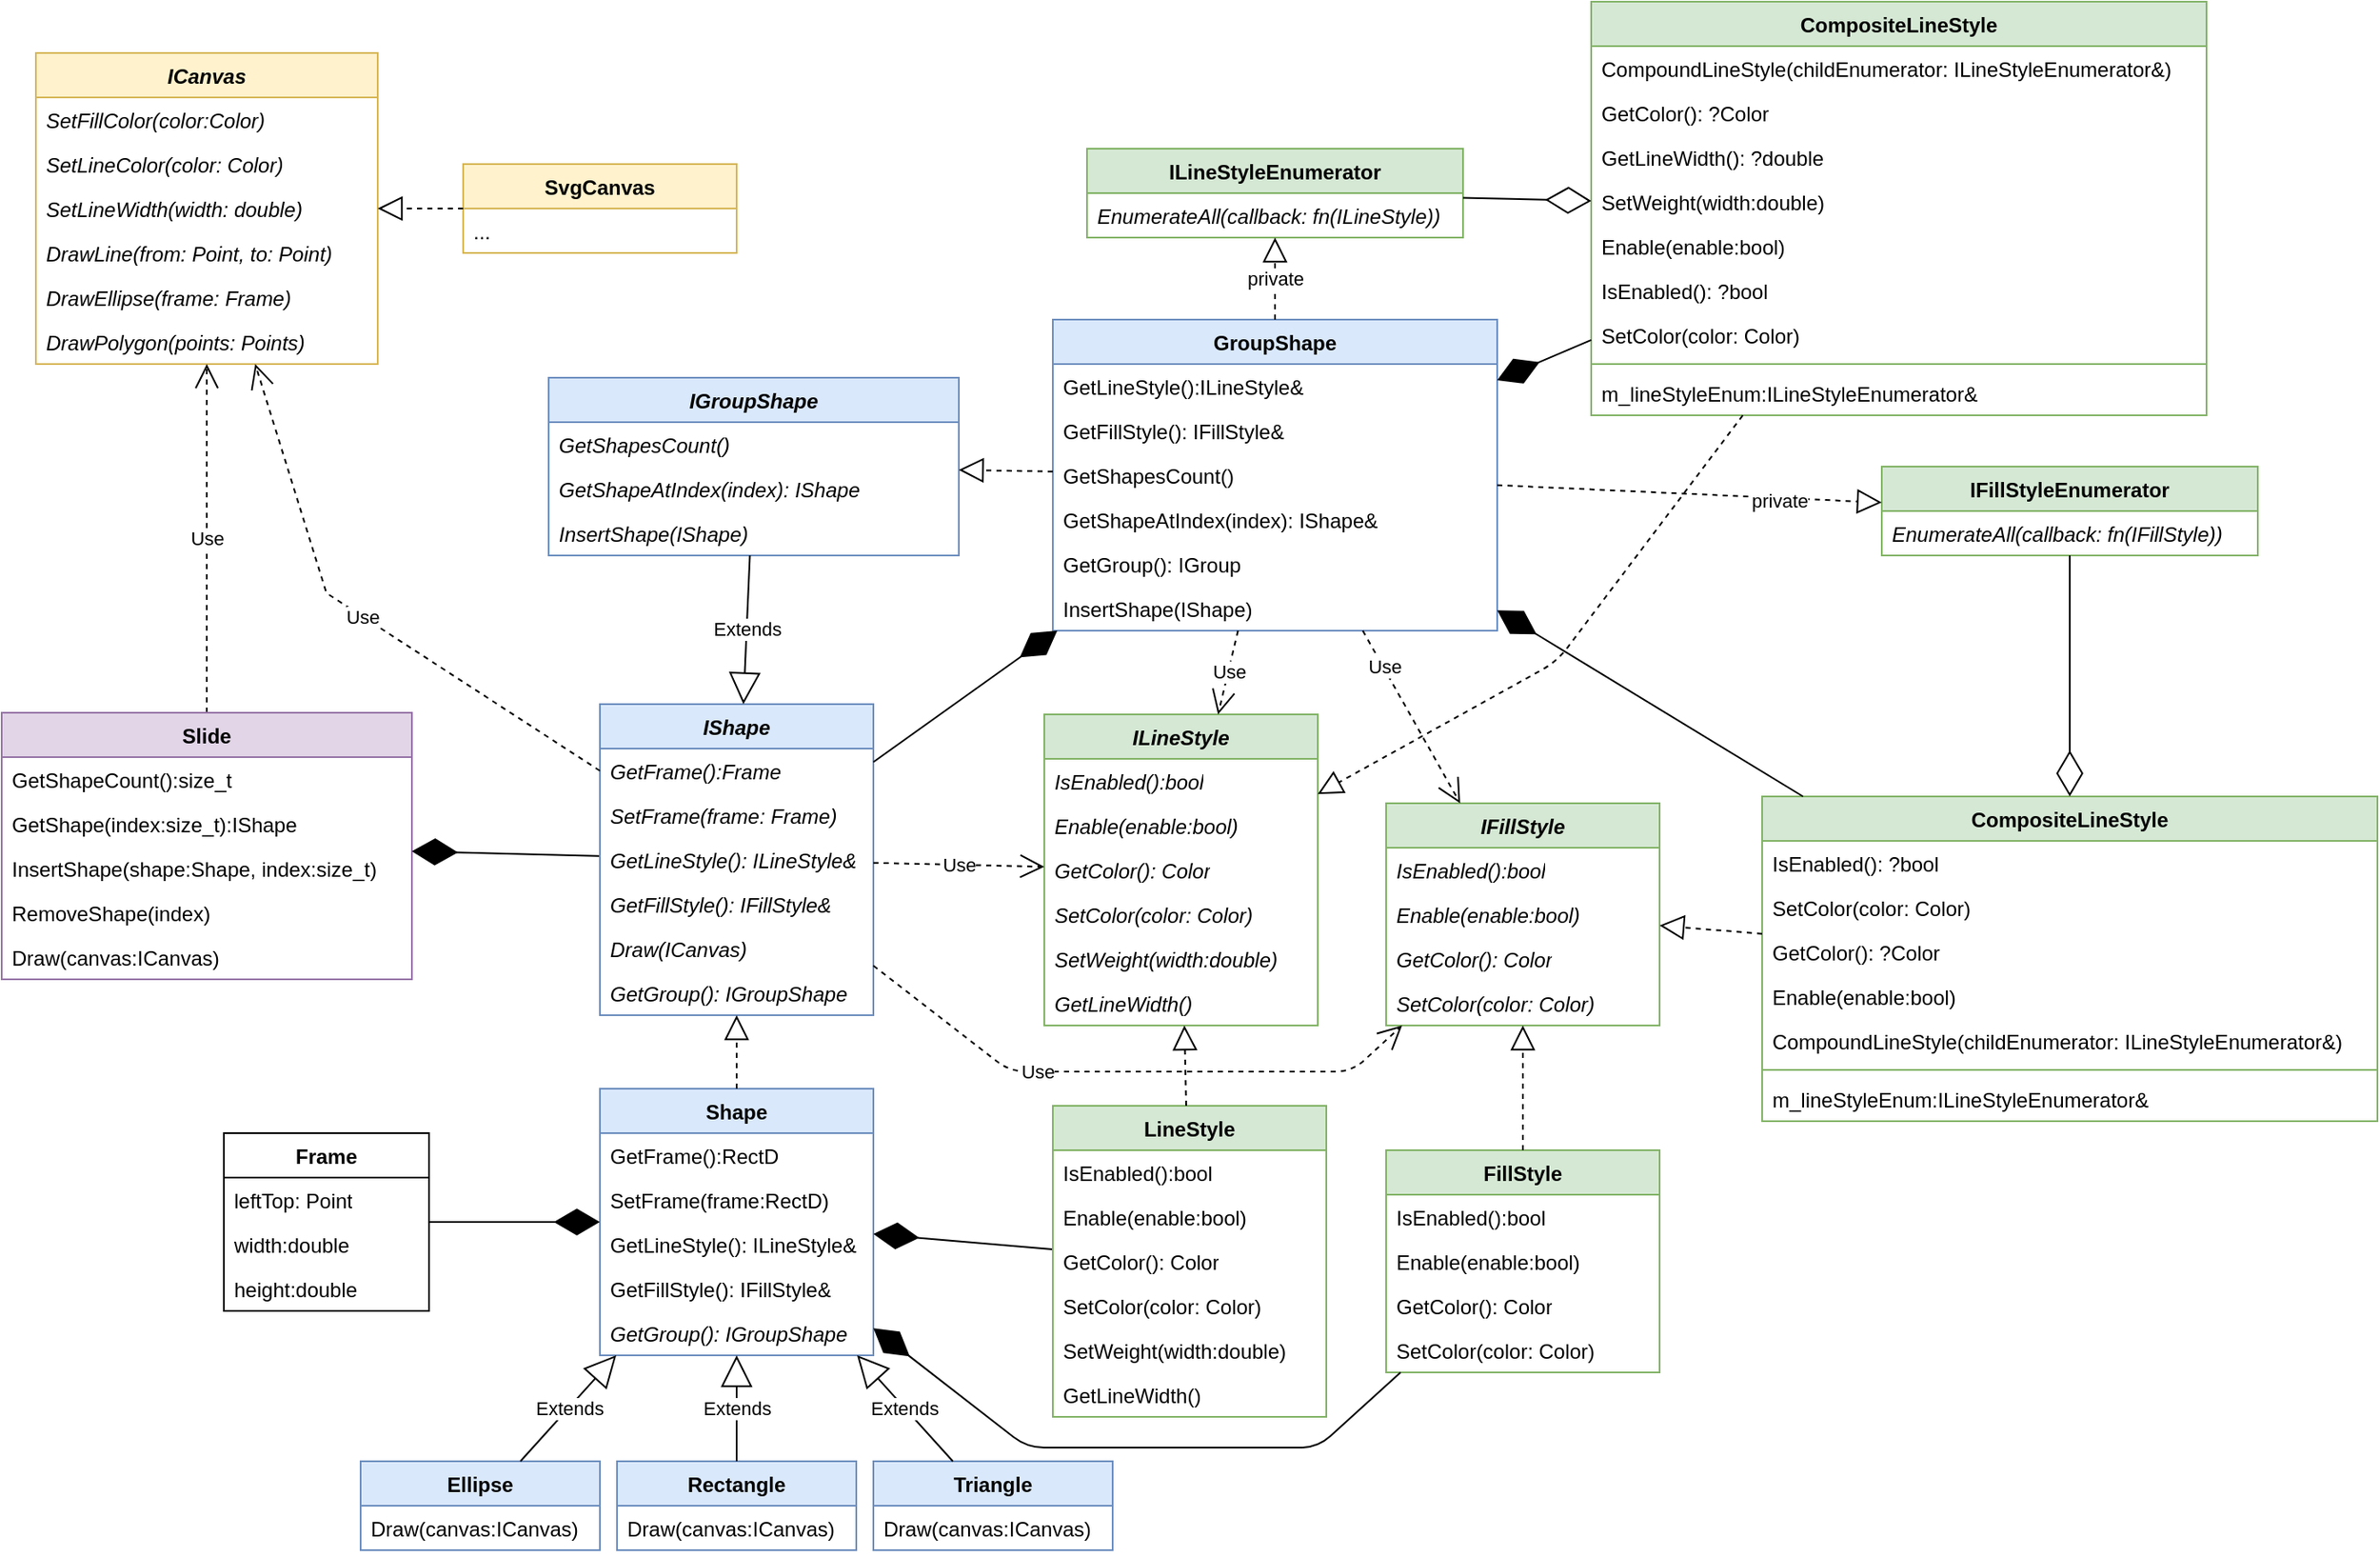 <mxfile version="24.7.17">
  <diagram name="Page-1" id="lQkq2tm_pLoX-4_u4Mhl">
    <mxGraphModel dx="510" dy="1943" grid="1" gridSize="10" guides="1" tooltips="1" connect="1" arrows="1" fold="1" page="1" pageScale="1" pageWidth="850" pageHeight="1100" math="0" shadow="0">
      <root>
        <mxCell id="0" />
        <mxCell id="1" parent="0" />
        <mxCell id="QQLrHy0hXP-JMr8sjNpc-18" value="Shape" style="swimlane;fontStyle=1;align=center;verticalAlign=top;childLayout=stackLayout;horizontal=1;startSize=26;horizontalStack=0;resizeParent=1;resizeParentMax=0;resizeLast=0;collapsible=1;marginBottom=0;whiteSpace=wrap;html=1;fillColor=#dae8fc;strokeColor=#6c8ebf;" parent="1" vertex="1">
          <mxGeometry x="1780" y="100" width="160" height="156" as="geometry" />
        </mxCell>
        <mxCell id="QQLrHy0hXP-JMr8sjNpc-19" value="GetFrame():RectD" style="text;strokeColor=none;fillColor=none;align=left;verticalAlign=top;spacingLeft=4;spacingRight=4;overflow=hidden;rotatable=0;points=[[0,0.5],[1,0.5]];portConstraint=eastwest;whiteSpace=wrap;html=1;" parent="QQLrHy0hXP-JMr8sjNpc-18" vertex="1">
          <mxGeometry y="26" width="160" height="26" as="geometry" />
        </mxCell>
        <mxCell id="QQLrHy0hXP-JMr8sjNpc-20" value="SetFrame(frame:RectD)" style="text;strokeColor=none;fillColor=none;align=left;verticalAlign=top;spacingLeft=4;spacingRight=4;overflow=hidden;rotatable=0;points=[[0,0.5],[1,0.5]];portConstraint=eastwest;whiteSpace=wrap;html=1;" parent="QQLrHy0hXP-JMr8sjNpc-18" vertex="1">
          <mxGeometry y="52" width="160" height="26" as="geometry" />
        </mxCell>
        <mxCell id="QQLrHy0hXP-JMr8sjNpc-21" value="GetLineStyle(): ILineStyle&amp;amp;" style="text;strokeColor=none;fillColor=none;align=left;verticalAlign=top;spacingLeft=4;spacingRight=4;overflow=hidden;rotatable=0;points=[[0,0.5],[1,0.5]];portConstraint=eastwest;whiteSpace=wrap;html=1;" parent="QQLrHy0hXP-JMr8sjNpc-18" vertex="1">
          <mxGeometry y="78" width="160" height="26" as="geometry" />
        </mxCell>
        <mxCell id="QQLrHy0hXP-JMr8sjNpc-22" value="GetFillStyle(): IFillStyle&amp;amp;" style="text;strokeColor=none;fillColor=none;align=left;verticalAlign=top;spacingLeft=4;spacingRight=4;overflow=hidden;rotatable=0;points=[[0,0.5],[1,0.5]];portConstraint=eastwest;whiteSpace=wrap;html=1;" parent="QQLrHy0hXP-JMr8sjNpc-18" vertex="1">
          <mxGeometry y="104" width="160" height="26" as="geometry" />
        </mxCell>
        <mxCell id="-PgKHX58VS1CbZlUulmm-6" value="GetGroup(): IGroupShape" style="text;strokeColor=none;fillColor=none;align=left;verticalAlign=top;spacingLeft=4;spacingRight=4;overflow=hidden;rotatable=0;points=[[0,0.5],[1,0.5]];portConstraint=eastwest;whiteSpace=wrap;html=1;fontStyle=2" parent="QQLrHy0hXP-JMr8sjNpc-18" vertex="1">
          <mxGeometry y="130" width="160" height="26" as="geometry" />
        </mxCell>
        <mxCell id="QQLrHy0hXP-JMr8sjNpc-26" value="&lt;i&gt;ICanvas&lt;/i&gt;" style="swimlane;fontStyle=1;align=center;verticalAlign=top;childLayout=stackLayout;horizontal=1;startSize=26;horizontalStack=0;resizeParent=1;resizeParentMax=0;resizeLast=0;collapsible=1;marginBottom=0;whiteSpace=wrap;html=1;fillColor=#fff2cc;strokeColor=#d6b656;" parent="1" vertex="1">
          <mxGeometry x="1450" y="-506" width="200" height="182" as="geometry" />
        </mxCell>
        <mxCell id="QQLrHy0hXP-JMr8sjNpc-27" value="SetFillColor(color:Color)" style="text;strokeColor=none;fillColor=none;align=left;verticalAlign=top;spacingLeft=4;spacingRight=4;overflow=hidden;rotatable=0;points=[[0,0.5],[1,0.5]];portConstraint=eastwest;whiteSpace=wrap;html=1;fontStyle=2" parent="QQLrHy0hXP-JMr8sjNpc-26" vertex="1">
          <mxGeometry y="26" width="200" height="26" as="geometry" />
        </mxCell>
        <mxCell id="-PgKHX58VS1CbZlUulmm-12" value="SetLineColor(color: Color)" style="text;strokeColor=none;fillColor=none;align=left;verticalAlign=top;spacingLeft=4;spacingRight=4;overflow=hidden;rotatable=0;points=[[0,0.5],[1,0.5]];portConstraint=eastwest;whiteSpace=wrap;html=1;fontStyle=2" parent="QQLrHy0hXP-JMr8sjNpc-26" vertex="1">
          <mxGeometry y="52" width="200" height="26" as="geometry" />
        </mxCell>
        <mxCell id="_8KULuO95enYcLFO9S9Q-2" value="SetLineWidth(width: double)" style="text;strokeColor=none;fillColor=none;align=left;verticalAlign=top;spacingLeft=4;spacingRight=4;overflow=hidden;rotatable=0;points=[[0,0.5],[1,0.5]];portConstraint=eastwest;whiteSpace=wrap;html=1;fontStyle=2" parent="QQLrHy0hXP-JMr8sjNpc-26" vertex="1">
          <mxGeometry y="78" width="200" height="26" as="geometry" />
        </mxCell>
        <mxCell id="QQLrHy0hXP-JMr8sjNpc-29" value="DrawLine(from: Point, to: Point)" style="text;strokeColor=none;fillColor=none;align=left;verticalAlign=top;spacingLeft=4;spacingRight=4;overflow=hidden;rotatable=0;points=[[0,0.5],[1,0.5]];portConstraint=eastwest;whiteSpace=wrap;html=1;fontStyle=2" parent="QQLrHy0hXP-JMr8sjNpc-26" vertex="1">
          <mxGeometry y="104" width="200" height="26" as="geometry" />
        </mxCell>
        <mxCell id="QQLrHy0hXP-JMr8sjNpc-30" value="DrawEllipse(frame: Frame)" style="text;strokeColor=none;fillColor=none;align=left;verticalAlign=top;spacingLeft=4;spacingRight=4;overflow=hidden;rotatable=0;points=[[0,0.5],[1,0.5]];portConstraint=eastwest;whiteSpace=wrap;html=1;fontStyle=2" parent="QQLrHy0hXP-JMr8sjNpc-26" vertex="1">
          <mxGeometry y="130" width="200" height="26" as="geometry" />
        </mxCell>
        <mxCell id="QQLrHy0hXP-JMr8sjNpc-31" value="DrawPolygon(points: Points)" style="text;strokeColor=none;fillColor=none;align=left;verticalAlign=top;spacingLeft=4;spacingRight=4;overflow=hidden;rotatable=0;points=[[0,0.5],[1,0.5]];portConstraint=eastwest;whiteSpace=wrap;html=1;fontStyle=2" parent="QQLrHy0hXP-JMr8sjNpc-26" vertex="1">
          <mxGeometry y="156" width="200" height="26" as="geometry" />
        </mxCell>
        <mxCell id="QQLrHy0hXP-JMr8sjNpc-32" value="Use" style="endArrow=open;endSize=12;dashed=1;html=1;rounded=0;" parent="1" source="QQLrHy0hXP-JMr8sjNpc-55" target="QQLrHy0hXP-JMr8sjNpc-26" edge="1">
          <mxGeometry width="160" relative="1" as="geometry">
            <mxPoint x="1550" y="-250" as="sourcePoint" />
            <mxPoint x="2380" y="136" as="targetPoint" />
          </mxGeometry>
        </mxCell>
        <mxCell id="QQLrHy0hXP-JMr8sjNpc-33" value="Rectangle" style="swimlane;fontStyle=1;align=center;verticalAlign=top;childLayout=stackLayout;horizontal=1;startSize=26;horizontalStack=0;resizeParent=1;resizeParentMax=0;resizeLast=0;collapsible=1;marginBottom=0;whiteSpace=wrap;html=1;fillColor=#dae8fc;strokeColor=#6c8ebf;" parent="1" vertex="1">
          <mxGeometry x="1790" y="318" width="140" height="52" as="geometry" />
        </mxCell>
        <mxCell id="QQLrHy0hXP-JMr8sjNpc-34" value="Draw(canvas:ICanvas)" style="text;strokeColor=none;fillColor=none;align=left;verticalAlign=top;spacingLeft=4;spacingRight=4;overflow=hidden;rotatable=0;points=[[0,0.5],[1,0.5]];portConstraint=eastwest;whiteSpace=wrap;html=1;" parent="QQLrHy0hXP-JMr8sjNpc-33" vertex="1">
          <mxGeometry y="26" width="140" height="26" as="geometry" />
        </mxCell>
        <mxCell id="QQLrHy0hXP-JMr8sjNpc-35" value="Extends" style="endArrow=block;endSize=16;endFill=0;html=1;rounded=0;" parent="1" source="QQLrHy0hXP-JMr8sjNpc-33" target="QQLrHy0hXP-JMr8sjNpc-18" edge="1">
          <mxGeometry width="160" relative="1" as="geometry">
            <mxPoint x="1910" y="436" as="sourcePoint" />
            <mxPoint x="2070" y="436" as="targetPoint" />
          </mxGeometry>
        </mxCell>
        <mxCell id="QQLrHy0hXP-JMr8sjNpc-36" value="Ellipse" style="swimlane;fontStyle=1;align=center;verticalAlign=top;childLayout=stackLayout;horizontal=1;startSize=26;horizontalStack=0;resizeParent=1;resizeParentMax=0;resizeLast=0;collapsible=1;marginBottom=0;whiteSpace=wrap;html=1;fillColor=#dae8fc;strokeColor=#6c8ebf;" parent="1" vertex="1">
          <mxGeometry x="1640" y="318" width="140" height="52" as="geometry" />
        </mxCell>
        <mxCell id="QQLrHy0hXP-JMr8sjNpc-37" value="Draw(canvas:ICanvas)" style="text;strokeColor=none;fillColor=none;align=left;verticalAlign=top;spacingLeft=4;spacingRight=4;overflow=hidden;rotatable=0;points=[[0,0.5],[1,0.5]];portConstraint=eastwest;whiteSpace=wrap;html=1;" parent="QQLrHy0hXP-JMr8sjNpc-36" vertex="1">
          <mxGeometry y="26" width="140" height="26" as="geometry" />
        </mxCell>
        <mxCell id="QQLrHy0hXP-JMr8sjNpc-38" value="Extends" style="endArrow=block;endSize=16;endFill=0;html=1;rounded=0;" parent="1" source="QQLrHy0hXP-JMr8sjNpc-36" target="QQLrHy0hXP-JMr8sjNpc-18" edge="1">
          <mxGeometry width="160" relative="1" as="geometry">
            <mxPoint x="1910" y="436" as="sourcePoint" />
            <mxPoint x="2070" y="436" as="targetPoint" />
          </mxGeometry>
        </mxCell>
        <mxCell id="QQLrHy0hXP-JMr8sjNpc-39" value="Triangle" style="swimlane;fontStyle=1;align=center;verticalAlign=top;childLayout=stackLayout;horizontal=1;startSize=26;horizontalStack=0;resizeParent=1;resizeParentMax=0;resizeLast=0;collapsible=1;marginBottom=0;whiteSpace=wrap;html=1;fillColor=#dae8fc;strokeColor=#6c8ebf;" parent="1" vertex="1">
          <mxGeometry x="1940" y="318" width="140" height="52" as="geometry" />
        </mxCell>
        <mxCell id="QQLrHy0hXP-JMr8sjNpc-40" value="Draw(canvas:ICanvas)" style="text;strokeColor=none;fillColor=none;align=left;verticalAlign=top;spacingLeft=4;spacingRight=4;overflow=hidden;rotatable=0;points=[[0,0.5],[1,0.5]];portConstraint=eastwest;whiteSpace=wrap;html=1;" parent="QQLrHy0hXP-JMr8sjNpc-39" vertex="1">
          <mxGeometry y="26" width="140" height="26" as="geometry" />
        </mxCell>
        <mxCell id="QQLrHy0hXP-JMr8sjNpc-41" value="Extends" style="endArrow=block;endSize=16;endFill=0;html=1;rounded=0;" parent="1" source="QQLrHy0hXP-JMr8sjNpc-39" target="QQLrHy0hXP-JMr8sjNpc-18" edge="1">
          <mxGeometry width="160" relative="1" as="geometry">
            <mxPoint x="1910" y="436" as="sourcePoint" />
            <mxPoint x="2070" y="436" as="targetPoint" />
          </mxGeometry>
        </mxCell>
        <mxCell id="QQLrHy0hXP-JMr8sjNpc-42" value="ILineStyle" style="swimlane;fontStyle=3;align=center;verticalAlign=top;childLayout=stackLayout;horizontal=1;startSize=26;horizontalStack=0;resizeParent=1;resizeParentMax=0;resizeLast=0;collapsible=1;marginBottom=0;whiteSpace=wrap;html=1;fillColor=#d5e8d4;strokeColor=#82b366;" parent="1" vertex="1">
          <mxGeometry x="2040" y="-119" width="160" height="182" as="geometry" />
        </mxCell>
        <mxCell id="QQLrHy0hXP-JMr8sjNpc-43" value="IsEnabled():bool" style="text;strokeColor=none;fillColor=none;align=left;verticalAlign=top;spacingLeft=4;spacingRight=4;overflow=hidden;rotatable=0;points=[[0,0.5],[1,0.5]];portConstraint=eastwest;whiteSpace=wrap;html=1;fontStyle=2" parent="QQLrHy0hXP-JMr8sjNpc-42" vertex="1">
          <mxGeometry y="26" width="160" height="26" as="geometry" />
        </mxCell>
        <mxCell id="QQLrHy0hXP-JMr8sjNpc-44" value="Enable(enable:bool)" style="text;strokeColor=none;fillColor=none;align=left;verticalAlign=top;spacingLeft=4;spacingRight=4;overflow=hidden;rotatable=0;points=[[0,0.5],[1,0.5]];portConstraint=eastwest;whiteSpace=wrap;html=1;fontStyle=2" parent="QQLrHy0hXP-JMr8sjNpc-42" vertex="1">
          <mxGeometry y="52" width="160" height="26" as="geometry" />
        </mxCell>
        <mxCell id="QQLrHy0hXP-JMr8sjNpc-45" value="GetColor(): Color" style="text;strokeColor=none;fillColor=none;align=left;verticalAlign=top;spacingLeft=4;spacingRight=4;overflow=hidden;rotatable=0;points=[[0,0.5],[1,0.5]];portConstraint=eastwest;whiteSpace=wrap;html=1;fontStyle=2" parent="QQLrHy0hXP-JMr8sjNpc-42" vertex="1">
          <mxGeometry y="78" width="160" height="26" as="geometry" />
        </mxCell>
        <mxCell id="QQLrHy0hXP-JMr8sjNpc-46" value="SetColor(color: Color)" style="text;strokeColor=none;fillColor=none;align=left;verticalAlign=top;spacingLeft=4;spacingRight=4;overflow=hidden;rotatable=0;points=[[0,0.5],[1,0.5]];portConstraint=eastwest;whiteSpace=wrap;html=1;fontStyle=2" parent="QQLrHy0hXP-JMr8sjNpc-42" vertex="1">
          <mxGeometry y="104" width="160" height="26" as="geometry" />
        </mxCell>
        <mxCell id="QQLrHy0hXP-JMr8sjNpc-47" value="SetWeight(width:double)" style="text;strokeColor=none;fillColor=none;align=left;verticalAlign=top;spacingLeft=4;spacingRight=4;overflow=hidden;rotatable=0;points=[[0,0.5],[1,0.5]];portConstraint=eastwest;whiteSpace=wrap;html=1;fontStyle=2" parent="QQLrHy0hXP-JMr8sjNpc-42" vertex="1">
          <mxGeometry y="130" width="160" height="26" as="geometry" />
        </mxCell>
        <mxCell id="YRz8zPmklbDR1kN-h0X7-1" value="GetLineWidth()" style="text;strokeColor=none;fillColor=none;align=left;verticalAlign=top;spacingLeft=4;spacingRight=4;overflow=hidden;rotatable=0;points=[[0,0.5],[1,0.5]];portConstraint=eastwest;whiteSpace=wrap;html=1;fontStyle=2" vertex="1" parent="QQLrHy0hXP-JMr8sjNpc-42">
          <mxGeometry y="156" width="160" height="26" as="geometry" />
        </mxCell>
        <mxCell id="QQLrHy0hXP-JMr8sjNpc-48" value="FillStyle" style="swimlane;fontStyle=1;align=center;verticalAlign=top;childLayout=stackLayout;horizontal=1;startSize=26;horizontalStack=0;resizeParent=1;resizeParentMax=0;resizeLast=0;collapsible=1;marginBottom=0;whiteSpace=wrap;html=1;fillColor=#d5e8d4;strokeColor=#82b366;" parent="1" vertex="1">
          <mxGeometry x="2240" y="136" width="160" height="130" as="geometry" />
        </mxCell>
        <mxCell id="QQLrHy0hXP-JMr8sjNpc-49" value="IsEnabled():bool" style="text;strokeColor=none;fillColor=none;align=left;verticalAlign=top;spacingLeft=4;spacingRight=4;overflow=hidden;rotatable=0;points=[[0,0.5],[1,0.5]];portConstraint=eastwest;whiteSpace=wrap;html=1;" parent="QQLrHy0hXP-JMr8sjNpc-48" vertex="1">
          <mxGeometry y="26" width="160" height="26" as="geometry" />
        </mxCell>
        <mxCell id="QQLrHy0hXP-JMr8sjNpc-50" value="Enable(enable:bool)" style="text;strokeColor=none;fillColor=none;align=left;verticalAlign=top;spacingLeft=4;spacingRight=4;overflow=hidden;rotatable=0;points=[[0,0.5],[1,0.5]];portConstraint=eastwest;whiteSpace=wrap;html=1;" parent="QQLrHy0hXP-JMr8sjNpc-48" vertex="1">
          <mxGeometry y="52" width="160" height="26" as="geometry" />
        </mxCell>
        <mxCell id="QQLrHy0hXP-JMr8sjNpc-51" value="GetColor(): Color" style="text;strokeColor=none;fillColor=none;align=left;verticalAlign=top;spacingLeft=4;spacingRight=4;overflow=hidden;rotatable=0;points=[[0,0.5],[1,0.5]];portConstraint=eastwest;whiteSpace=wrap;html=1;" parent="QQLrHy0hXP-JMr8sjNpc-48" vertex="1">
          <mxGeometry y="78" width="160" height="26" as="geometry" />
        </mxCell>
        <mxCell id="QQLrHy0hXP-JMr8sjNpc-52" value="SetColor(color: Color)" style="text;strokeColor=none;fillColor=none;align=left;verticalAlign=top;spacingLeft=4;spacingRight=4;overflow=hidden;rotatable=0;points=[[0,0.5],[1,0.5]];portConstraint=eastwest;whiteSpace=wrap;html=1;" parent="QQLrHy0hXP-JMr8sjNpc-48" vertex="1">
          <mxGeometry y="104" width="160" height="26" as="geometry" />
        </mxCell>
        <mxCell id="QQLrHy0hXP-JMr8sjNpc-53" value="" style="endArrow=diamondThin;endFill=1;endSize=24;html=1;rounded=0;" parent="1" source="QQLrHy0hXP-JMr8sjNpc-159" target="QQLrHy0hXP-JMr8sjNpc-18" edge="1">
          <mxGeometry width="160" relative="1" as="geometry">
            <mxPoint x="2070" y="246" as="sourcePoint" />
            <mxPoint x="2230" y="246" as="targetPoint" />
          </mxGeometry>
        </mxCell>
        <mxCell id="QQLrHy0hXP-JMr8sjNpc-54" value="" style="endArrow=diamondThin;endFill=1;endSize=24;html=1;rounded=1;curved=0;" parent="1" source="QQLrHy0hXP-JMr8sjNpc-48" target="QQLrHy0hXP-JMr8sjNpc-18" edge="1">
          <mxGeometry width="160" relative="1" as="geometry">
            <mxPoint x="2070" y="246" as="sourcePoint" />
            <mxPoint x="2230" y="246" as="targetPoint" />
            <Array as="points">
              <mxPoint x="2200" y="310" />
              <mxPoint x="2030" y="310" />
            </Array>
          </mxGeometry>
        </mxCell>
        <mxCell id="QQLrHy0hXP-JMr8sjNpc-55" value="Slide" style="swimlane;fontStyle=1;align=center;verticalAlign=top;childLayout=stackLayout;horizontal=1;startSize=26;horizontalStack=0;resizeParent=1;resizeParentMax=0;resizeLast=0;collapsible=1;marginBottom=0;whiteSpace=wrap;html=1;fillColor=#e1d5e7;strokeColor=#9673a6;" parent="1" vertex="1">
          <mxGeometry x="1430" y="-120" width="240" height="156" as="geometry" />
        </mxCell>
        <mxCell id="QQLrHy0hXP-JMr8sjNpc-56" value="GetShapeCount():size_t" style="text;strokeColor=none;fillColor=none;align=left;verticalAlign=top;spacingLeft=4;spacingRight=4;overflow=hidden;rotatable=0;points=[[0,0.5],[1,0.5]];portConstraint=eastwest;whiteSpace=wrap;html=1;" parent="QQLrHy0hXP-JMr8sjNpc-55" vertex="1">
          <mxGeometry y="26" width="240" height="26" as="geometry" />
        </mxCell>
        <mxCell id="QQLrHy0hXP-JMr8sjNpc-57" value="GetShape(index:size_t):IShape" style="text;strokeColor=none;fillColor=none;align=left;verticalAlign=top;spacingLeft=4;spacingRight=4;overflow=hidden;rotatable=0;points=[[0,0.5],[1,0.5]];portConstraint=eastwest;whiteSpace=wrap;html=1;" parent="QQLrHy0hXP-JMr8sjNpc-55" vertex="1">
          <mxGeometry y="52" width="240" height="26" as="geometry" />
        </mxCell>
        <mxCell id="QQLrHy0hXP-JMr8sjNpc-58" value="InsertShape(shape:Shape, index:size_t)" style="text;strokeColor=none;fillColor=none;align=left;verticalAlign=top;spacingLeft=4;spacingRight=4;overflow=hidden;rotatable=0;points=[[0,0.5],[1,0.5]];portConstraint=eastwest;whiteSpace=wrap;html=1;" parent="QQLrHy0hXP-JMr8sjNpc-55" vertex="1">
          <mxGeometry y="78" width="240" height="26" as="geometry" />
        </mxCell>
        <mxCell id="QQLrHy0hXP-JMr8sjNpc-59" value="RemoveShape(index)" style="text;strokeColor=none;fillColor=none;align=left;verticalAlign=top;spacingLeft=4;spacingRight=4;overflow=hidden;rotatable=0;points=[[0,0.5],[1,0.5]];portConstraint=eastwest;whiteSpace=wrap;html=1;" parent="QQLrHy0hXP-JMr8sjNpc-55" vertex="1">
          <mxGeometry y="104" width="240" height="26" as="geometry" />
        </mxCell>
        <mxCell id="QQLrHy0hXP-JMr8sjNpc-64" value="Draw(canvas:ICanvas)" style="text;strokeColor=none;fillColor=none;align=left;verticalAlign=top;spacingLeft=4;spacingRight=4;overflow=hidden;rotatable=0;points=[[0,0.5],[1,0.5]];portConstraint=eastwest;whiteSpace=wrap;html=1;" parent="QQLrHy0hXP-JMr8sjNpc-55" vertex="1">
          <mxGeometry y="130" width="240" height="26" as="geometry" />
        </mxCell>
        <mxCell id="QQLrHy0hXP-JMr8sjNpc-66" value="SvgCanvas" style="swimlane;fontStyle=1;align=center;verticalAlign=top;childLayout=stackLayout;horizontal=1;startSize=26;horizontalStack=0;resizeParent=1;resizeParentMax=0;resizeLast=0;collapsible=1;marginBottom=0;whiteSpace=wrap;html=1;fillColor=#fff2cc;strokeColor=#d6b656;" parent="1" vertex="1">
          <mxGeometry x="1700" y="-441" width="160" height="52" as="geometry" />
        </mxCell>
        <mxCell id="QQLrHy0hXP-JMr8sjNpc-67" value="..." style="text;strokeColor=none;fillColor=none;align=left;verticalAlign=top;spacingLeft=4;spacingRight=4;overflow=hidden;rotatable=0;points=[[0,0.5],[1,0.5]];portConstraint=eastwest;whiteSpace=wrap;html=1;" parent="QQLrHy0hXP-JMr8sjNpc-66" vertex="1">
          <mxGeometry y="26" width="160" height="26" as="geometry" />
        </mxCell>
        <mxCell id="QQLrHy0hXP-JMr8sjNpc-68" value="" style="endArrow=block;dashed=1;endFill=0;endSize=12;html=1;rounded=0;" parent="1" source="QQLrHy0hXP-JMr8sjNpc-66" target="QQLrHy0hXP-JMr8sjNpc-26" edge="1">
          <mxGeometry width="160" relative="1" as="geometry">
            <mxPoint x="2040" y="-144" as="sourcePoint" />
            <mxPoint x="2200" y="-144" as="targetPoint" />
          </mxGeometry>
        </mxCell>
        <mxCell id="QQLrHy0hXP-JMr8sjNpc-69" value="" style="endArrow=diamondThin;endFill=1;endSize=24;html=1;rounded=0;" parent="1" source="QQLrHy0hXP-JMr8sjNpc-76" target="QQLrHy0hXP-JMr8sjNpc-55" edge="1">
          <mxGeometry width="160" relative="1" as="geometry">
            <mxPoint x="1530" y="276" as="sourcePoint" />
            <mxPoint x="1690" y="276" as="targetPoint" />
          </mxGeometry>
        </mxCell>
        <mxCell id="QQLrHy0hXP-JMr8sjNpc-70" value="Frame" style="swimlane;fontStyle=1;align=center;verticalAlign=top;childLayout=stackLayout;horizontal=1;startSize=26;horizontalStack=0;resizeParent=1;resizeParentMax=0;resizeLast=0;collapsible=1;marginBottom=0;whiteSpace=wrap;html=1;" parent="1" vertex="1">
          <mxGeometry x="1560" y="126" width="120" height="104" as="geometry" />
        </mxCell>
        <mxCell id="QQLrHy0hXP-JMr8sjNpc-71" value="leftTop: Point" style="text;strokeColor=none;fillColor=none;align=left;verticalAlign=top;spacingLeft=4;spacingRight=4;overflow=hidden;rotatable=0;points=[[0,0.5],[1,0.5]];portConstraint=eastwest;whiteSpace=wrap;html=1;" parent="QQLrHy0hXP-JMr8sjNpc-70" vertex="1">
          <mxGeometry y="26" width="120" height="26" as="geometry" />
        </mxCell>
        <mxCell id="QQLrHy0hXP-JMr8sjNpc-73" value="width:double" style="text;strokeColor=none;fillColor=none;align=left;verticalAlign=top;spacingLeft=4;spacingRight=4;overflow=hidden;rotatable=0;points=[[0,0.5],[1,0.5]];portConstraint=eastwest;whiteSpace=wrap;html=1;" parent="QQLrHy0hXP-JMr8sjNpc-70" vertex="1">
          <mxGeometry y="52" width="120" height="26" as="geometry" />
        </mxCell>
        <mxCell id="QQLrHy0hXP-JMr8sjNpc-74" value="height:double" style="text;strokeColor=none;fillColor=none;align=left;verticalAlign=top;spacingLeft=4;spacingRight=4;overflow=hidden;rotatable=0;points=[[0,0.5],[1,0.5]];portConstraint=eastwest;whiteSpace=wrap;html=1;" parent="QQLrHy0hXP-JMr8sjNpc-70" vertex="1">
          <mxGeometry y="78" width="120" height="26" as="geometry" />
        </mxCell>
        <mxCell id="QQLrHy0hXP-JMr8sjNpc-75" value="" style="endArrow=diamondThin;endFill=1;endSize=24;html=1;rounded=0;" parent="1" source="QQLrHy0hXP-JMr8sjNpc-70" target="QQLrHy0hXP-JMr8sjNpc-18" edge="1">
          <mxGeometry width="160" relative="1" as="geometry">
            <mxPoint x="2070" y="246" as="sourcePoint" />
            <mxPoint x="2230" y="246" as="targetPoint" />
          </mxGeometry>
        </mxCell>
        <mxCell id="QQLrHy0hXP-JMr8sjNpc-76" value="&lt;i&gt;IShape&lt;/i&gt;" style="swimlane;fontStyle=1;align=center;verticalAlign=top;childLayout=stackLayout;horizontal=1;startSize=26;horizontalStack=0;resizeParent=1;resizeParentMax=0;resizeLast=0;collapsible=1;marginBottom=0;whiteSpace=wrap;html=1;fillColor=#dae8fc;strokeColor=#6c8ebf;" parent="1" vertex="1">
          <mxGeometry x="1780" y="-125" width="160" height="182" as="geometry" />
        </mxCell>
        <mxCell id="QQLrHy0hXP-JMr8sjNpc-77" value="GetFrame():Frame" style="text;strokeColor=none;fillColor=none;align=left;verticalAlign=top;spacingLeft=4;spacingRight=4;overflow=hidden;rotatable=0;points=[[0,0.5],[1,0.5]];portConstraint=eastwest;whiteSpace=wrap;html=1;fontStyle=2" parent="QQLrHy0hXP-JMr8sjNpc-76" vertex="1">
          <mxGeometry y="26" width="160" height="26" as="geometry" />
        </mxCell>
        <mxCell id="QQLrHy0hXP-JMr8sjNpc-78" value="SetFrame(frame: Frame)" style="text;strokeColor=none;fillColor=none;align=left;verticalAlign=top;spacingLeft=4;spacingRight=4;overflow=hidden;rotatable=0;points=[[0,0.5],[1,0.5]];portConstraint=eastwest;whiteSpace=wrap;html=1;fontStyle=2" parent="QQLrHy0hXP-JMr8sjNpc-76" vertex="1">
          <mxGeometry y="52" width="160" height="26" as="geometry" />
        </mxCell>
        <mxCell id="QQLrHy0hXP-JMr8sjNpc-79" value="GetLineStyle(): ILineStyle&amp;amp;" style="text;strokeColor=none;fillColor=none;align=left;verticalAlign=top;spacingLeft=4;spacingRight=4;overflow=hidden;rotatable=0;points=[[0,0.5],[1,0.5]];portConstraint=eastwest;whiteSpace=wrap;html=1;fontStyle=2" parent="QQLrHy0hXP-JMr8sjNpc-76" vertex="1">
          <mxGeometry y="78" width="160" height="26" as="geometry" />
        </mxCell>
        <mxCell id="QQLrHy0hXP-JMr8sjNpc-80" value="GetFillStyle(): IFillStyle&amp;amp;" style="text;strokeColor=none;fillColor=none;align=left;verticalAlign=top;spacingLeft=4;spacingRight=4;overflow=hidden;rotatable=0;points=[[0,0.5],[1,0.5]];portConstraint=eastwest;whiteSpace=wrap;html=1;fontStyle=2" parent="QQLrHy0hXP-JMr8sjNpc-76" vertex="1">
          <mxGeometry y="104" width="160" height="26" as="geometry" />
        </mxCell>
        <mxCell id="QQLrHy0hXP-JMr8sjNpc-118" value="Draw(ICanvas)" style="text;strokeColor=none;fillColor=none;align=left;verticalAlign=top;spacingLeft=4;spacingRight=4;overflow=hidden;rotatable=0;points=[[0,0.5],[1,0.5]];portConstraint=eastwest;whiteSpace=wrap;html=1;fontStyle=2" parent="QQLrHy0hXP-JMr8sjNpc-76" vertex="1">
          <mxGeometry y="130" width="160" height="26" as="geometry" />
        </mxCell>
        <mxCell id="QQLrHy0hXP-JMr8sjNpc-151" value="GetGroup(): IGroupShape" style="text;strokeColor=none;fillColor=none;align=left;verticalAlign=top;spacingLeft=4;spacingRight=4;overflow=hidden;rotatable=0;points=[[0,0.5],[1,0.5]];portConstraint=eastwest;whiteSpace=wrap;html=1;fontStyle=2" parent="QQLrHy0hXP-JMr8sjNpc-76" vertex="1">
          <mxGeometry y="156" width="160" height="26" as="geometry" />
        </mxCell>
        <mxCell id="QQLrHy0hXP-JMr8sjNpc-127" value="GroupShape" style="swimlane;fontStyle=1;align=center;verticalAlign=top;childLayout=stackLayout;horizontal=1;startSize=26;horizontalStack=0;resizeParent=1;resizeParentMax=0;resizeLast=0;collapsible=1;marginBottom=0;fillColor=#dae8fc;strokeColor=#6c8ebf;" parent="1" vertex="1">
          <mxGeometry x="2045" y="-350" width="260" height="182" as="geometry" />
        </mxCell>
        <mxCell id="QQLrHy0hXP-JMr8sjNpc-128" value="GetLineStyle():ILineStyle&amp;" style="text;strokeColor=none;fillColor=none;align=left;verticalAlign=top;spacingLeft=4;spacingRight=4;overflow=hidden;rotatable=0;points=[[0,0.5],[1,0.5]];portConstraint=eastwest;fontStyle=0" parent="QQLrHy0hXP-JMr8sjNpc-127" vertex="1">
          <mxGeometry y="26" width="260" height="26" as="geometry" />
        </mxCell>
        <mxCell id="QQLrHy0hXP-JMr8sjNpc-156" value="GetFillStyle(): IFillStyle&amp;" style="text;strokeColor=none;fillColor=none;align=left;verticalAlign=top;spacingLeft=4;spacingRight=4;overflow=hidden;rotatable=0;points=[[0,0.5],[1,0.5]];portConstraint=eastwest;fontStyle=0" parent="QQLrHy0hXP-JMr8sjNpc-127" vertex="1">
          <mxGeometry y="52" width="260" height="26" as="geometry" />
        </mxCell>
        <mxCell id="QQLrHy0hXP-JMr8sjNpc-155" value="GetShapesCount()" style="text;strokeColor=none;fillColor=none;align=left;verticalAlign=top;spacingLeft=4;spacingRight=4;overflow=hidden;rotatable=0;points=[[0,0.5],[1,0.5]];portConstraint=eastwest;fontStyle=0" parent="QQLrHy0hXP-JMr8sjNpc-127" vertex="1">
          <mxGeometry y="78" width="260" height="26" as="geometry" />
        </mxCell>
        <mxCell id="QQLrHy0hXP-JMr8sjNpc-157" value="GetShapeAtIndex(index): IShape&amp;" style="text;strokeColor=none;fillColor=none;align=left;verticalAlign=top;spacingLeft=4;spacingRight=4;overflow=hidden;rotatable=0;points=[[0,0.5],[1,0.5]];portConstraint=eastwest;fontStyle=0" parent="QQLrHy0hXP-JMr8sjNpc-127" vertex="1">
          <mxGeometry y="104" width="260" height="26" as="geometry" />
        </mxCell>
        <mxCell id="QQLrHy0hXP-JMr8sjNpc-158" value="GetGroup(): IGroup" style="text;strokeColor=none;fillColor=none;align=left;verticalAlign=top;spacingLeft=4;spacingRight=4;overflow=hidden;rotatable=0;points=[[0,0.5],[1,0.5]];portConstraint=eastwest;fontStyle=0" parent="QQLrHy0hXP-JMr8sjNpc-127" vertex="1">
          <mxGeometry y="130" width="260" height="26" as="geometry" />
        </mxCell>
        <mxCell id="QQLrHy0hXP-JMr8sjNpc-189" value="InsertShape(IShape)" style="text;strokeColor=none;fillColor=none;align=left;verticalAlign=top;spacingLeft=4;spacingRight=4;overflow=hidden;rotatable=0;points=[[0,0.5],[1,0.5]];portConstraint=eastwest;fontStyle=0" parent="QQLrHy0hXP-JMr8sjNpc-127" vertex="1">
          <mxGeometry y="156" width="260" height="26" as="geometry" />
        </mxCell>
        <mxCell id="QQLrHy0hXP-JMr8sjNpc-131" value="CompositeLineStyle" style="swimlane;fontStyle=1;align=center;verticalAlign=top;childLayout=stackLayout;horizontal=1;startSize=26;horizontalStack=0;resizeParent=1;resizeParentMax=0;resizeLast=0;collapsible=1;marginBottom=0;fillColor=#d5e8d4;strokeColor=#82b366;" parent="1" vertex="1">
          <mxGeometry x="2360" y="-536" width="360" height="242" as="geometry" />
        </mxCell>
        <mxCell id="QQLrHy0hXP-JMr8sjNpc-132" value="CompoundLineStyle(childEnumerator: ILineStyleEnumerator&amp;)" style="text;strokeColor=none;fillColor=none;align=left;verticalAlign=top;spacingLeft=4;spacingRight=4;overflow=hidden;rotatable=0;points=[[0,0.5],[1,0.5]];portConstraint=eastwest;fontStyle=0" parent="QQLrHy0hXP-JMr8sjNpc-131" vertex="1">
          <mxGeometry y="26" width="360" height="26" as="geometry" />
        </mxCell>
        <mxCell id="QQLrHy0hXP-JMr8sjNpc-133" value="GetColor(): ?Color" style="text;strokeColor=none;fillColor=none;align=left;verticalAlign=top;spacingLeft=4;spacingRight=4;overflow=hidden;rotatable=0;points=[[0,0.5],[1,0.5]];portConstraint=eastwest;fontStyle=0" parent="QQLrHy0hXP-JMr8sjNpc-131" vertex="1">
          <mxGeometry y="52" width="360" height="26" as="geometry" />
        </mxCell>
        <mxCell id="YRz8zPmklbDR1kN-h0X7-10" value="GetLineWidth(): ?double" style="text;strokeColor=none;fillColor=none;align=left;verticalAlign=top;spacingLeft=4;spacingRight=4;overflow=hidden;rotatable=0;points=[[0,0.5],[1,0.5]];portConstraint=eastwest;whiteSpace=wrap;html=1;fontStyle=0" vertex="1" parent="QQLrHy0hXP-JMr8sjNpc-131">
          <mxGeometry y="78" width="360" height="26" as="geometry" />
        </mxCell>
        <mxCell id="YRz8zPmklbDR1kN-h0X7-9" value="SetWeight(width:double)" style="text;strokeColor=none;fillColor=none;align=left;verticalAlign=top;spacingLeft=4;spacingRight=4;overflow=hidden;rotatable=0;points=[[0,0.5],[1,0.5]];portConstraint=eastwest;whiteSpace=wrap;html=1;fontStyle=0" vertex="1" parent="QQLrHy0hXP-JMr8sjNpc-131">
          <mxGeometry y="104" width="360" height="26" as="geometry" />
        </mxCell>
        <mxCell id="YRz8zPmklbDR1kN-h0X7-6" value="Enable(enable:bool)" style="text;strokeColor=none;fillColor=none;align=left;verticalAlign=top;spacingLeft=4;spacingRight=4;overflow=hidden;rotatable=0;points=[[0,0.5],[1,0.5]];portConstraint=eastwest;whiteSpace=wrap;html=1;fontStyle=0" vertex="1" parent="QQLrHy0hXP-JMr8sjNpc-131">
          <mxGeometry y="130" width="360" height="26" as="geometry" />
        </mxCell>
        <mxCell id="YRz8zPmklbDR1kN-h0X7-5" value="IsEnabled(): ?bool" style="text;strokeColor=none;fillColor=none;align=left;verticalAlign=top;spacingLeft=4;spacingRight=4;overflow=hidden;rotatable=0;points=[[0,0.5],[1,0.5]];portConstraint=eastwest;whiteSpace=wrap;html=1;fontStyle=0" vertex="1" parent="QQLrHy0hXP-JMr8sjNpc-131">
          <mxGeometry y="156" width="360" height="26" as="geometry" />
        </mxCell>
        <mxCell id="QQLrHy0hXP-JMr8sjNpc-134" value="SetColor(color: Color)" style="text;strokeColor=none;fillColor=none;align=left;verticalAlign=top;spacingLeft=4;spacingRight=4;overflow=hidden;rotatable=0;points=[[0,0.5],[1,0.5]];portConstraint=eastwest;fontStyle=0" parent="QQLrHy0hXP-JMr8sjNpc-131" vertex="1">
          <mxGeometry y="182" width="360" height="26" as="geometry" />
        </mxCell>
        <mxCell id="QQLrHy0hXP-JMr8sjNpc-135" value="" style="line;strokeWidth=1;fillColor=none;align=left;verticalAlign=middle;spacingTop=-1;spacingLeft=3;spacingRight=3;rotatable=0;labelPosition=right;points=[];portConstraint=eastwest;strokeColor=inherit;" parent="QQLrHy0hXP-JMr8sjNpc-131" vertex="1">
          <mxGeometry y="208" width="360" height="8" as="geometry" />
        </mxCell>
        <mxCell id="QQLrHy0hXP-JMr8sjNpc-136" value="m_lineStyleEnum:ILineStyleEnumerator&amp;amp;" style="text;strokeColor=none;fillColor=none;align=left;verticalAlign=top;spacingLeft=4;spacingRight=4;overflow=hidden;rotatable=0;points=[[0,0.5],[1,0.5]];portConstraint=eastwest;whiteSpace=wrap;html=1;" parent="QQLrHy0hXP-JMr8sjNpc-131" vertex="1">
          <mxGeometry y="216" width="360" height="26" as="geometry" />
        </mxCell>
        <mxCell id="QQLrHy0hXP-JMr8sjNpc-137" value="" style="endArrow=block;dashed=1;endFill=0;endSize=12;html=1;" parent="1" source="QQLrHy0hXP-JMr8sjNpc-131" target="QQLrHy0hXP-JMr8sjNpc-42" edge="1">
          <mxGeometry width="160" relative="1" as="geometry">
            <mxPoint x="3270" y="293" as="sourcePoint" />
            <mxPoint x="3256" y="251" as="targetPoint" />
            <Array as="points">
              <mxPoint x="2340" y="-150" />
            </Array>
          </mxGeometry>
        </mxCell>
        <mxCell id="QQLrHy0hXP-JMr8sjNpc-139" value="ILineStyleEnumerator" style="swimlane;fontStyle=1;align=center;verticalAlign=top;childLayout=stackLayout;horizontal=1;startSize=26;horizontalStack=0;resizeParent=1;resizeParentMax=0;resizeLast=0;collapsible=1;marginBottom=0;fillColor=#d5e8d4;strokeColor=#82b366;" parent="1" vertex="1">
          <mxGeometry x="2065" y="-450" width="220" height="52" as="geometry" />
        </mxCell>
        <mxCell id="QQLrHy0hXP-JMr8sjNpc-140" value="EnumerateAll(callback: fn(ILineStyle))" style="text;strokeColor=none;fillColor=none;align=left;verticalAlign=top;spacingLeft=4;spacingRight=4;overflow=hidden;rotatable=0;points=[[0,0.5],[1,0.5]];portConstraint=eastwest;fontStyle=2" parent="QQLrHy0hXP-JMr8sjNpc-139" vertex="1">
          <mxGeometry y="26" width="220" height="26" as="geometry" />
        </mxCell>
        <mxCell id="QQLrHy0hXP-JMr8sjNpc-141" value="private" style="endArrow=block;dashed=1;endFill=0;endSize=12;html=1;" parent="1" source="QQLrHy0hXP-JMr8sjNpc-127" target="QQLrHy0hXP-JMr8sjNpc-139" edge="1">
          <mxGeometry width="160" relative="1" as="geometry">
            <mxPoint x="2570" y="60" as="sourcePoint" />
            <mxPoint x="2730" y="60" as="targetPoint" />
          </mxGeometry>
        </mxCell>
        <mxCell id="QQLrHy0hXP-JMr8sjNpc-142" value="" style="endArrow=diamondThin;endFill=1;endSize=24;html=1;" parent="1" source="QQLrHy0hXP-JMr8sjNpc-131" target="QQLrHy0hXP-JMr8sjNpc-127" edge="1">
          <mxGeometry width="160" relative="1" as="geometry">
            <mxPoint x="2640" y="50" as="sourcePoint" />
            <mxPoint x="2800" y="50" as="targetPoint" />
          </mxGeometry>
        </mxCell>
        <mxCell id="QQLrHy0hXP-JMr8sjNpc-143" value="" style="endArrow=diamondThin;endFill=0;endSize=24;html=1;rounded=0;" parent="1" source="QQLrHy0hXP-JMr8sjNpc-139" target="QQLrHy0hXP-JMr8sjNpc-131" edge="1">
          <mxGeometry width="160" relative="1" as="geometry">
            <mxPoint x="2890" y="50" as="sourcePoint" />
            <mxPoint x="3050" y="50" as="targetPoint" />
          </mxGeometry>
        </mxCell>
        <mxCell id="QQLrHy0hXP-JMr8sjNpc-144" value="IGroupShape" style="swimlane;fontStyle=3;align=center;verticalAlign=top;childLayout=stackLayout;horizontal=1;startSize=26;horizontalStack=0;resizeParent=1;resizeParentMax=0;resizeLast=0;collapsible=1;marginBottom=0;fillColor=#dae8fc;strokeColor=#6c8ebf;" parent="1" vertex="1">
          <mxGeometry x="1750" y="-316" width="240" height="104" as="geometry" />
        </mxCell>
        <mxCell id="QQLrHy0hXP-JMr8sjNpc-145" value="GetShapesCount()" style="text;strokeColor=none;fillColor=none;align=left;verticalAlign=top;spacingLeft=4;spacingRight=4;overflow=hidden;rotatable=0;points=[[0,0.5],[1,0.5]];portConstraint=eastwest;fontStyle=2" parent="QQLrHy0hXP-JMr8sjNpc-144" vertex="1">
          <mxGeometry y="26" width="240" height="26" as="geometry" />
        </mxCell>
        <mxCell id="QQLrHy0hXP-JMr8sjNpc-146" value="GetShapeAtIndex(index): IShape" style="text;strokeColor=none;fillColor=none;align=left;verticalAlign=top;spacingLeft=4;spacingRight=4;overflow=hidden;rotatable=0;points=[[0,0.5],[1,0.5]];portConstraint=eastwest;fontStyle=2" parent="QQLrHy0hXP-JMr8sjNpc-144" vertex="1">
          <mxGeometry y="52" width="240" height="26" as="geometry" />
        </mxCell>
        <mxCell id="QQLrHy0hXP-JMr8sjNpc-166" value="InsertShape(IShape)" style="text;strokeColor=none;fillColor=none;align=left;verticalAlign=top;spacingLeft=4;spacingRight=4;overflow=hidden;rotatable=0;points=[[0,0.5],[1,0.5]];portConstraint=eastwest;fontStyle=2" parent="QQLrHy0hXP-JMr8sjNpc-144" vertex="1">
          <mxGeometry y="78" width="240" height="26" as="geometry" />
        </mxCell>
        <mxCell id="QQLrHy0hXP-JMr8sjNpc-149" value="" style="endArrow=block;dashed=1;endFill=0;endSize=12;html=1;rounded=0;" parent="1" source="QQLrHy0hXP-JMr8sjNpc-18" target="QQLrHy0hXP-JMr8sjNpc-76" edge="1">
          <mxGeometry width="160" relative="1" as="geometry">
            <mxPoint x="2140" y="140" as="sourcePoint" />
            <mxPoint x="2300" y="140" as="targetPoint" />
          </mxGeometry>
        </mxCell>
        <mxCell id="QQLrHy0hXP-JMr8sjNpc-150" value="Extends" style="endArrow=block;endSize=16;endFill=0;html=1;rounded=0;" parent="1" source="QQLrHy0hXP-JMr8sjNpc-144" target="QQLrHy0hXP-JMr8sjNpc-76" edge="1">
          <mxGeometry width="160" relative="1" as="geometry">
            <mxPoint x="2140" y="140" as="sourcePoint" />
            <mxPoint x="2300" y="140" as="targetPoint" />
          </mxGeometry>
        </mxCell>
        <mxCell id="QQLrHy0hXP-JMr8sjNpc-152" value="Use" style="endArrow=open;endSize=12;dashed=1;html=1;rounded=0;" parent="1" source="QQLrHy0hXP-JMr8sjNpc-76" target="QQLrHy0hXP-JMr8sjNpc-42" edge="1">
          <mxGeometry width="160" relative="1" as="geometry">
            <mxPoint x="2090" y="170" as="sourcePoint" />
            <mxPoint x="2250" y="170" as="targetPoint" />
          </mxGeometry>
        </mxCell>
        <mxCell id="QQLrHy0hXP-JMr8sjNpc-153" value="Use" style="endArrow=open;endSize=12;dashed=1;html=1;rounded=0;" parent="1" source="QQLrHy0hXP-JMr8sjNpc-127" target="QQLrHy0hXP-JMr8sjNpc-42" edge="1">
          <mxGeometry width="160" relative="1" as="geometry">
            <mxPoint x="2130" y="34" as="sourcePoint" />
            <mxPoint x="2360" y="185" as="targetPoint" />
          </mxGeometry>
        </mxCell>
        <mxCell id="QQLrHy0hXP-JMr8sjNpc-154" value="" style="endArrow=block;dashed=1;endFill=0;endSize=12;html=1;rounded=0;" parent="1" source="QQLrHy0hXP-JMr8sjNpc-127" target="QQLrHy0hXP-JMr8sjNpc-144" edge="1">
          <mxGeometry width="160" relative="1" as="geometry">
            <mxPoint x="2026" y="230" as="sourcePoint" />
            <mxPoint x="2041" y="72" as="targetPoint" />
          </mxGeometry>
        </mxCell>
        <mxCell id="QQLrHy0hXP-JMr8sjNpc-159" value="LineStyle" style="swimlane;fontStyle=1;align=center;verticalAlign=top;childLayout=stackLayout;horizontal=1;startSize=26;horizontalStack=0;resizeParent=1;resizeParentMax=0;resizeLast=0;collapsible=1;marginBottom=0;whiteSpace=wrap;html=1;fillColor=#d5e8d4;strokeColor=#82b366;" parent="1" vertex="1">
          <mxGeometry x="2045" y="110" width="160" height="182" as="geometry" />
        </mxCell>
        <mxCell id="QQLrHy0hXP-JMr8sjNpc-160" value="IsEnabled():bool" style="text;strokeColor=none;fillColor=none;align=left;verticalAlign=top;spacingLeft=4;spacingRight=4;overflow=hidden;rotatable=0;points=[[0,0.5],[1,0.5]];portConstraint=eastwest;whiteSpace=wrap;html=1;fontStyle=0" parent="QQLrHy0hXP-JMr8sjNpc-159" vertex="1">
          <mxGeometry y="26" width="160" height="26" as="geometry" />
        </mxCell>
        <mxCell id="QQLrHy0hXP-JMr8sjNpc-161" value="Enable(enable:bool)" style="text;strokeColor=none;fillColor=none;align=left;verticalAlign=top;spacingLeft=4;spacingRight=4;overflow=hidden;rotatable=0;points=[[0,0.5],[1,0.5]];portConstraint=eastwest;whiteSpace=wrap;html=1;fontStyle=0" parent="QQLrHy0hXP-JMr8sjNpc-159" vertex="1">
          <mxGeometry y="52" width="160" height="26" as="geometry" />
        </mxCell>
        <mxCell id="QQLrHy0hXP-JMr8sjNpc-162" value="GetColor(): Color" style="text;strokeColor=none;fillColor=none;align=left;verticalAlign=top;spacingLeft=4;spacingRight=4;overflow=hidden;rotatable=0;points=[[0,0.5],[1,0.5]];portConstraint=eastwest;whiteSpace=wrap;html=1;fontStyle=0" parent="QQLrHy0hXP-JMr8sjNpc-159" vertex="1">
          <mxGeometry y="78" width="160" height="26" as="geometry" />
        </mxCell>
        <mxCell id="QQLrHy0hXP-JMr8sjNpc-163" value="SetColor(color: Color)" style="text;strokeColor=none;fillColor=none;align=left;verticalAlign=top;spacingLeft=4;spacingRight=4;overflow=hidden;rotatable=0;points=[[0,0.5],[1,0.5]];portConstraint=eastwest;whiteSpace=wrap;html=1;fontStyle=0" parent="QQLrHy0hXP-JMr8sjNpc-159" vertex="1">
          <mxGeometry y="104" width="160" height="26" as="geometry" />
        </mxCell>
        <mxCell id="QQLrHy0hXP-JMr8sjNpc-164" value="SetWeight(width:double)" style="text;strokeColor=none;fillColor=none;align=left;verticalAlign=top;spacingLeft=4;spacingRight=4;overflow=hidden;rotatable=0;points=[[0,0.5],[1,0.5]];portConstraint=eastwest;whiteSpace=wrap;html=1;fontStyle=0" parent="QQLrHy0hXP-JMr8sjNpc-159" vertex="1">
          <mxGeometry y="130" width="160" height="26" as="geometry" />
        </mxCell>
        <mxCell id="YRz8zPmklbDR1kN-h0X7-3" value="GetLineWidth()" style="text;strokeColor=none;fillColor=none;align=left;verticalAlign=top;spacingLeft=4;spacingRight=4;overflow=hidden;rotatable=0;points=[[0,0.5],[1,0.5]];portConstraint=eastwest;whiteSpace=wrap;html=1;fontStyle=0" vertex="1" parent="QQLrHy0hXP-JMr8sjNpc-159">
          <mxGeometry y="156" width="160" height="26" as="geometry" />
        </mxCell>
        <mxCell id="QQLrHy0hXP-JMr8sjNpc-165" value="" style="endArrow=block;dashed=1;endFill=0;endSize=12;html=1;" parent="1" source="QQLrHy0hXP-JMr8sjNpc-159" target="QQLrHy0hXP-JMr8sjNpc-42" edge="1">
          <mxGeometry width="160" relative="1" as="geometry">
            <mxPoint x="2696" y="28" as="sourcePoint" />
            <mxPoint x="2623" y="106" as="targetPoint" />
            <Array as="points" />
          </mxGeometry>
        </mxCell>
        <mxCell id="QQLrHy0hXP-JMr8sjNpc-167" value="IFillStyle" style="swimlane;fontStyle=3;align=center;verticalAlign=top;childLayout=stackLayout;horizontal=1;startSize=26;horizontalStack=0;resizeParent=1;resizeParentMax=0;resizeLast=0;collapsible=1;marginBottom=0;whiteSpace=wrap;html=1;fillColor=#d5e8d4;strokeColor=#82b366;" parent="1" vertex="1">
          <mxGeometry x="2240" y="-67" width="160" height="130" as="geometry" />
        </mxCell>
        <mxCell id="QQLrHy0hXP-JMr8sjNpc-168" value="IsEnabled():bool" style="text;strokeColor=none;fillColor=none;align=left;verticalAlign=top;spacingLeft=4;spacingRight=4;overflow=hidden;rotatable=0;points=[[0,0.5],[1,0.5]];portConstraint=eastwest;whiteSpace=wrap;html=1;fontStyle=2" parent="QQLrHy0hXP-JMr8sjNpc-167" vertex="1">
          <mxGeometry y="26" width="160" height="26" as="geometry" />
        </mxCell>
        <mxCell id="QQLrHy0hXP-JMr8sjNpc-169" value="Enable(enable:bool)" style="text;strokeColor=none;fillColor=none;align=left;verticalAlign=top;spacingLeft=4;spacingRight=4;overflow=hidden;rotatable=0;points=[[0,0.5],[1,0.5]];portConstraint=eastwest;whiteSpace=wrap;html=1;fontStyle=2" parent="QQLrHy0hXP-JMr8sjNpc-167" vertex="1">
          <mxGeometry y="52" width="160" height="26" as="geometry" />
        </mxCell>
        <mxCell id="QQLrHy0hXP-JMr8sjNpc-170" value="GetColor(): Color" style="text;strokeColor=none;fillColor=none;align=left;verticalAlign=top;spacingLeft=4;spacingRight=4;overflow=hidden;rotatable=0;points=[[0,0.5],[1,0.5]];portConstraint=eastwest;whiteSpace=wrap;html=1;fontStyle=2" parent="QQLrHy0hXP-JMr8sjNpc-167" vertex="1">
          <mxGeometry y="78" width="160" height="26" as="geometry" />
        </mxCell>
        <mxCell id="QQLrHy0hXP-JMr8sjNpc-171" value="SetColor(color: Color)" style="text;strokeColor=none;fillColor=none;align=left;verticalAlign=top;spacingLeft=4;spacingRight=4;overflow=hidden;rotatable=0;points=[[0,0.5],[1,0.5]];portConstraint=eastwest;whiteSpace=wrap;html=1;fontStyle=2" parent="QQLrHy0hXP-JMr8sjNpc-167" vertex="1">
          <mxGeometry y="104" width="160" height="26" as="geometry" />
        </mxCell>
        <mxCell id="QQLrHy0hXP-JMr8sjNpc-172" value="" style="endArrow=block;dashed=1;endFill=0;endSize=12;html=1;" parent="1" source="QQLrHy0hXP-JMr8sjNpc-48" target="QQLrHy0hXP-JMr8sjNpc-167" edge="1">
          <mxGeometry width="160" relative="1" as="geometry">
            <mxPoint x="2370" y="232" as="sourcePoint" />
            <mxPoint x="2470" y="224" as="targetPoint" />
            <Array as="points" />
          </mxGeometry>
        </mxCell>
        <mxCell id="QQLrHy0hXP-JMr8sjNpc-175" value="CompositeLineStyle" style="swimlane;fontStyle=1;align=center;verticalAlign=top;childLayout=stackLayout;horizontal=1;startSize=26;horizontalStack=0;resizeParent=1;resizeParentMax=0;resizeLast=0;collapsible=1;marginBottom=0;fillColor=#d5e8d4;strokeColor=#82b366;" parent="1" vertex="1">
          <mxGeometry x="2460" y="-71" width="360" height="190" as="geometry" />
        </mxCell>
        <mxCell id="YRz8zPmklbDR1kN-h0X7-11" value="IsEnabled(): ?bool" style="text;strokeColor=none;fillColor=none;align=left;verticalAlign=top;spacingLeft=4;spacingRight=4;overflow=hidden;rotatable=0;points=[[0,0.5],[1,0.5]];portConstraint=eastwest;whiteSpace=wrap;html=1;" vertex="1" parent="QQLrHy0hXP-JMr8sjNpc-175">
          <mxGeometry y="26" width="360" height="26" as="geometry" />
        </mxCell>
        <mxCell id="YRz8zPmklbDR1kN-h0X7-14" value="SetColor(color: Color)" style="text;strokeColor=none;fillColor=none;align=left;verticalAlign=top;spacingLeft=4;spacingRight=4;overflow=hidden;rotatable=0;points=[[0,0.5],[1,0.5]];portConstraint=eastwest;whiteSpace=wrap;html=1;" vertex="1" parent="QQLrHy0hXP-JMr8sjNpc-175">
          <mxGeometry y="52" width="360" height="26" as="geometry" />
        </mxCell>
        <mxCell id="YRz8zPmklbDR1kN-h0X7-13" value="GetColor(): ?Color" style="text;strokeColor=none;fillColor=none;align=left;verticalAlign=top;spacingLeft=4;spacingRight=4;overflow=hidden;rotatable=0;points=[[0,0.5],[1,0.5]];portConstraint=eastwest;whiteSpace=wrap;html=1;" vertex="1" parent="QQLrHy0hXP-JMr8sjNpc-175">
          <mxGeometry y="78" width="360" height="26" as="geometry" />
        </mxCell>
        <mxCell id="YRz8zPmklbDR1kN-h0X7-12" value="Enable(enable:bool)" style="text;strokeColor=none;fillColor=none;align=left;verticalAlign=top;spacingLeft=4;spacingRight=4;overflow=hidden;rotatable=0;points=[[0,0.5],[1,0.5]];portConstraint=eastwest;whiteSpace=wrap;html=1;" vertex="1" parent="QQLrHy0hXP-JMr8sjNpc-175">
          <mxGeometry y="104" width="360" height="26" as="geometry" />
        </mxCell>
        <mxCell id="QQLrHy0hXP-JMr8sjNpc-176" value="CompoundLineStyle(childEnumerator: ILineStyleEnumerator&amp;)" style="text;strokeColor=none;fillColor=none;align=left;verticalAlign=top;spacingLeft=4;spacingRight=4;overflow=hidden;rotatable=0;points=[[0,0.5],[1,0.5]];portConstraint=eastwest;fontStyle=0" parent="QQLrHy0hXP-JMr8sjNpc-175" vertex="1">
          <mxGeometry y="130" width="360" height="26" as="geometry" />
        </mxCell>
        <mxCell id="QQLrHy0hXP-JMr8sjNpc-179" value="" style="line;strokeWidth=1;fillColor=none;align=left;verticalAlign=middle;spacingTop=-1;spacingLeft=3;spacingRight=3;rotatable=0;labelPosition=right;points=[];portConstraint=eastwest;strokeColor=inherit;" parent="QQLrHy0hXP-JMr8sjNpc-175" vertex="1">
          <mxGeometry y="156" width="360" height="8" as="geometry" />
        </mxCell>
        <mxCell id="QQLrHy0hXP-JMr8sjNpc-180" value="m_lineStyleEnum:ILineStyleEnumerator&amp;amp;" style="text;strokeColor=none;fillColor=none;align=left;verticalAlign=top;spacingLeft=4;spacingRight=4;overflow=hidden;rotatable=0;points=[[0,0.5],[1,0.5]];portConstraint=eastwest;whiteSpace=wrap;html=1;" parent="QQLrHy0hXP-JMr8sjNpc-175" vertex="1">
          <mxGeometry y="164" width="360" height="26" as="geometry" />
        </mxCell>
        <mxCell id="QQLrHy0hXP-JMr8sjNpc-181" value="IFillStyleEnumerator" style="swimlane;fontStyle=1;align=center;verticalAlign=top;childLayout=stackLayout;horizontal=1;startSize=26;horizontalStack=0;resizeParent=1;resizeParentMax=0;resizeLast=0;collapsible=1;marginBottom=0;fillColor=#d5e8d4;strokeColor=#82b366;" parent="1" vertex="1">
          <mxGeometry x="2530" y="-264" width="220" height="52" as="geometry" />
        </mxCell>
        <mxCell id="QQLrHy0hXP-JMr8sjNpc-182" value="EnumerateAll(callback: fn(IFillStyle))" style="text;strokeColor=none;fillColor=none;align=left;verticalAlign=top;spacingLeft=4;spacingRight=4;overflow=hidden;rotatable=0;points=[[0,0.5],[1,0.5]];portConstraint=eastwest;fontStyle=2" parent="QQLrHy0hXP-JMr8sjNpc-181" vertex="1">
          <mxGeometry y="26" width="220" height="26" as="geometry" />
        </mxCell>
        <mxCell id="QQLrHy0hXP-JMr8sjNpc-183" value="private" style="endArrow=block;dashed=1;endFill=0;endSize=12;html=1;" parent="1" source="QQLrHy0hXP-JMr8sjNpc-127" target="QQLrHy0hXP-JMr8sjNpc-181" edge="1">
          <mxGeometry x="0.467" y="-2" width="160" relative="1" as="geometry">
            <mxPoint x="2488" y="6" as="sourcePoint" />
            <mxPoint x="2940" y="430" as="targetPoint" />
            <mxPoint as="offset" />
          </mxGeometry>
        </mxCell>
        <mxCell id="QQLrHy0hXP-JMr8sjNpc-184" value="" style="endArrow=diamondThin;endFill=1;endSize=24;html=1;" parent="1" source="QQLrHy0hXP-JMr8sjNpc-175" target="QQLrHy0hXP-JMr8sjNpc-127" edge="1">
          <mxGeometry width="160" relative="1" as="geometry">
            <mxPoint x="2850" y="420" as="sourcePoint" />
            <mxPoint x="2530" y="84" as="targetPoint" />
          </mxGeometry>
        </mxCell>
        <mxCell id="QQLrHy0hXP-JMr8sjNpc-185" value="" style="endArrow=diamondThin;endFill=0;endSize=24;html=1;rounded=0;" parent="1" source="QQLrHy0hXP-JMr8sjNpc-181" target="QQLrHy0hXP-JMr8sjNpc-175" edge="1">
          <mxGeometry width="160" relative="1" as="geometry">
            <mxPoint x="3100" y="420" as="sourcePoint" />
            <mxPoint x="3260" y="420" as="targetPoint" />
          </mxGeometry>
        </mxCell>
        <mxCell id="QQLrHy0hXP-JMr8sjNpc-187" value="" style="endArrow=block;dashed=1;endFill=0;endSize=12;html=1;" parent="1" source="QQLrHy0hXP-JMr8sjNpc-175" target="QQLrHy0hXP-JMr8sjNpc-167" edge="1">
          <mxGeometry width="160" relative="1" as="geometry">
            <mxPoint x="2498" y="-302" as="sourcePoint" />
            <mxPoint x="2210" y="-59" as="targetPoint" />
            <Array as="points" />
          </mxGeometry>
        </mxCell>
        <mxCell id="QQLrHy0hXP-JMr8sjNpc-190" value="Use" style="endArrow=open;endSize=12;dashed=1;html=1;rounded=0;" parent="1" source="QQLrHy0hXP-JMr8sjNpc-127" target="QQLrHy0hXP-JMr8sjNpc-167" edge="1">
          <mxGeometry x="-0.581" y="1" width="160" relative="1" as="geometry">
            <mxPoint x="2170" y="-168" as="sourcePoint" />
            <mxPoint x="2148" y="-70" as="targetPoint" />
            <mxPoint as="offset" />
          </mxGeometry>
        </mxCell>
        <mxCell id="QQLrHy0hXP-JMr8sjNpc-191" value="Use" style="endArrow=open;endSize=12;dashed=1;html=1;rounded=1;curved=0;" parent="1" source="QQLrHy0hXP-JMr8sjNpc-76" target="QQLrHy0hXP-JMr8sjNpc-167" edge="1">
          <mxGeometry x="-0.31" width="160" relative="1" as="geometry">
            <mxPoint x="1990" y="-3" as="sourcePoint" />
            <mxPoint x="2050" y="2" as="targetPoint" />
            <Array as="points">
              <mxPoint x="2020" y="90" />
              <mxPoint x="2220" y="90" />
            </Array>
            <mxPoint as="offset" />
          </mxGeometry>
        </mxCell>
        <mxCell id="QQLrHy0hXP-JMr8sjNpc-193" value="" style="endArrow=diamondThin;endFill=1;endSize=24;html=1;rounded=0;" parent="1" source="QQLrHy0hXP-JMr8sjNpc-76" target="QQLrHy0hXP-JMr8sjNpc-127" edge="1">
          <mxGeometry width="160" relative="1" as="geometry">
            <mxPoint x="2010" y="-90" as="sourcePoint" />
            <mxPoint x="2170" y="-90" as="targetPoint" />
          </mxGeometry>
        </mxCell>
        <mxCell id="YRz8zPmklbDR1kN-h0X7-4" value="Use" style="endArrow=open;endSize=12;dashed=1;html=1;rounded=0;" edge="1" parent="1" source="QQLrHy0hXP-JMr8sjNpc-76" target="QQLrHy0hXP-JMr8sjNpc-26">
          <mxGeometry width="160" relative="1" as="geometry">
            <mxPoint x="1560" y="-110" as="sourcePoint" />
            <mxPoint x="1560" y="-314" as="targetPoint" />
            <Array as="points">
              <mxPoint x="1620" y="-190" />
            </Array>
          </mxGeometry>
        </mxCell>
      </root>
    </mxGraphModel>
  </diagram>
</mxfile>
